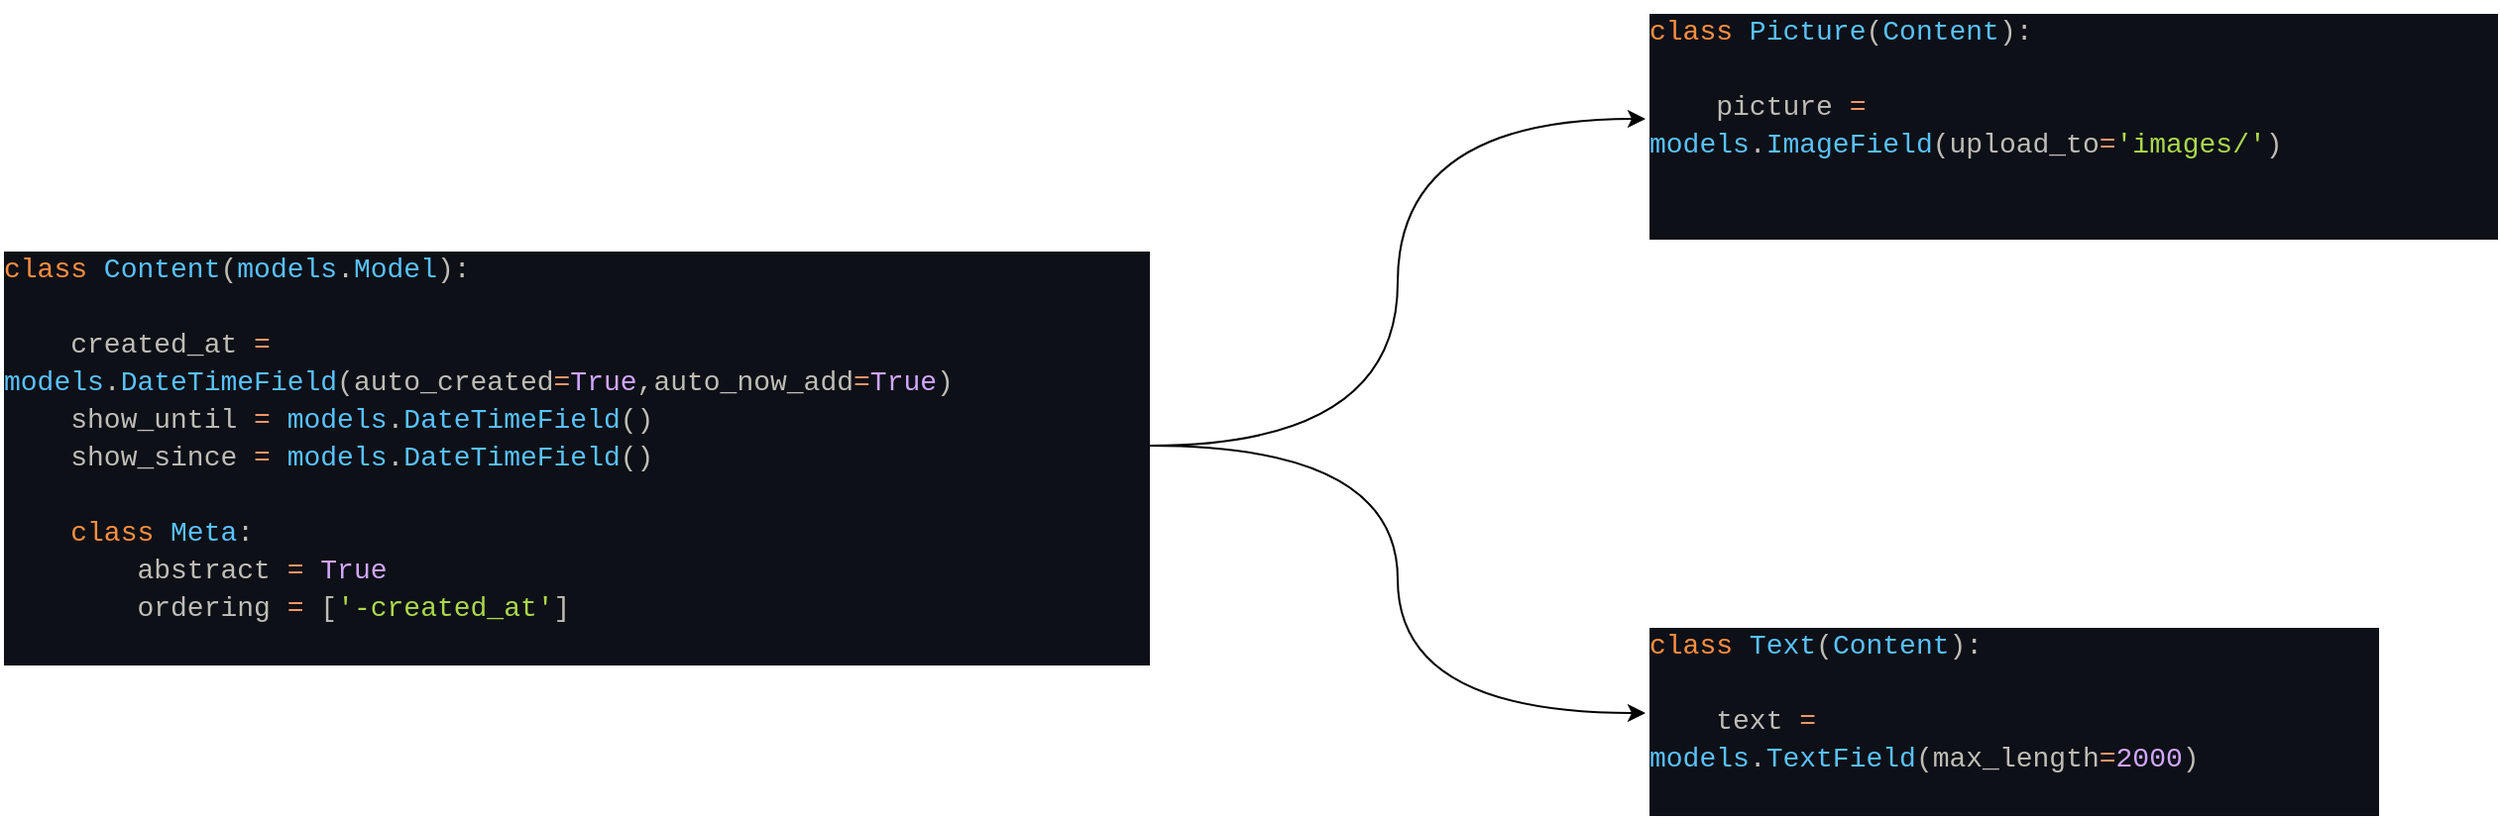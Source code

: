 <mxfile>
    <diagram id="4E5uwBaWZQzsXhgoa6fP" name="Page-1">
        <mxGraphModel dx="3170" dy="852" grid="1" gridSize="10" guides="1" tooltips="1" connect="1" arrows="1" fold="1" page="1" pageScale="1" pageWidth="850" pageHeight="1100" math="0" shadow="0">
            <root>
                <mxCell id="0"/>
                <mxCell id="1" parent="0"/>
                <mxCell id="12" style="edgeStyle=orthogonalEdgeStyle;curved=1;html=1;entryX=0;entryY=0.5;entryDx=0;entryDy=0;" edge="1" parent="1" source="4" target="5">
                    <mxGeometry relative="1" as="geometry"/>
                </mxCell>
                <mxCell id="13" style="edgeStyle=orthogonalEdgeStyle;curved=1;html=1;" edge="1" parent="1" source="4" target="6">
                    <mxGeometry relative="1" as="geometry"/>
                </mxCell>
                <mxCell id="4" value="&lt;div style=&quot;color: rgb(191, 189, 182); background-color: rgb(13, 16, 23); font-family: Consolas, &amp;quot;Courier New&amp;quot;, monospace; font-weight: normal; font-size: 14px; line-height: 19px;&quot;&gt;&lt;div&gt;&lt;span style=&quot;color: #ff8f40;&quot;&gt;class&lt;/span&gt;&lt;span style=&quot;color: #bfbdb6;&quot;&gt; &lt;/span&gt;&lt;span style=&quot;color: #59c2ff;&quot;&gt;Content&lt;/span&gt;&lt;span style=&quot;color: #bfbdb6;&quot;&gt;(&lt;/span&gt;&lt;span style=&quot;color: #59c2ff;&quot;&gt;models&lt;/span&gt;&lt;span style=&quot;color: #bfbdb6;&quot;&gt;.&lt;/span&gt;&lt;span style=&quot;color: #59c2ff;&quot;&gt;Model&lt;/span&gt;&lt;span style=&quot;color: #bfbdb6;&quot;&gt;):&lt;/span&gt;&lt;/div&gt;&lt;div&gt;&lt;span style=&quot;color: #bfbdb6;&quot;&gt;&amp;nbsp; &amp;nbsp; &lt;/span&gt;&lt;/div&gt;&lt;div&gt;&lt;span style=&quot;color: #bfbdb6;&quot;&gt;&amp;nbsp; &amp;nbsp; &lt;/span&gt;&lt;span style=&quot;color: #bfbdb6;&quot;&gt;created_at&lt;/span&gt;&lt;span style=&quot;color: #bfbdb6;&quot;&gt; &lt;/span&gt;&lt;span style=&quot;color: #f29668;&quot;&gt;=&lt;/span&gt;&lt;span style=&quot;color: #bfbdb6;&quot;&gt; &lt;/span&gt;&lt;span style=&quot;color: #59c2ff;&quot;&gt;models&lt;/span&gt;&lt;span style=&quot;color: #bfbdb6;&quot;&gt;.&lt;/span&gt;&lt;span style=&quot;color: #59c2ff;&quot;&gt;DateTimeField&lt;/span&gt;&lt;span style=&quot;color: #bfbdb6;&quot;&gt;(auto_created&lt;/span&gt;&lt;span style=&quot;color: #f29668;&quot;&gt;=&lt;/span&gt;&lt;span style=&quot;color: #d2a6ff;&quot;&gt;True&lt;/span&gt;&lt;span style=&quot;color: #bfbdb6;&quot;&gt;,&lt;/span&gt;&lt;span style=&quot;color: #bfbdb6;&quot;&gt;auto_now_add&lt;/span&gt;&lt;span style=&quot;color: #f29668;&quot;&gt;=&lt;/span&gt;&lt;span style=&quot;color: #d2a6ff;&quot;&gt;True&lt;/span&gt;&lt;span style=&quot;color: #bfbdb6;&quot;&gt;)&lt;/span&gt;&lt;/div&gt;&lt;div&gt;&lt;span style=&quot;color: #bfbdb6;&quot;&gt;&amp;nbsp; &amp;nbsp; &lt;/span&gt;&lt;span style=&quot;color: #bfbdb6;&quot;&gt;show_until&lt;/span&gt;&lt;span style=&quot;color: #bfbdb6;&quot;&gt; &lt;/span&gt;&lt;span style=&quot;color: #f29668;&quot;&gt;=&lt;/span&gt;&lt;span style=&quot;color: #bfbdb6;&quot;&gt; &lt;/span&gt;&lt;span style=&quot;color: #59c2ff;&quot;&gt;models&lt;/span&gt;&lt;span style=&quot;color: #bfbdb6;&quot;&gt;.&lt;/span&gt;&lt;span style=&quot;color: #59c2ff;&quot;&gt;DateTimeField&lt;/span&gt;&lt;span style=&quot;color: #bfbdb6;&quot;&gt;()&lt;/span&gt;&lt;/div&gt;&lt;div&gt;&lt;span style=&quot;color: #bfbdb6;&quot;&gt;&amp;nbsp; &amp;nbsp; &lt;/span&gt;&lt;span style=&quot;color: #bfbdb6;&quot;&gt;show_since&lt;/span&gt;&lt;span style=&quot;color: #bfbdb6;&quot;&gt; &lt;/span&gt;&lt;span style=&quot;color: #f29668;&quot;&gt;=&lt;/span&gt;&lt;span style=&quot;color: #bfbdb6;&quot;&gt; &lt;/span&gt;&lt;span style=&quot;color: #59c2ff;&quot;&gt;models&lt;/span&gt;&lt;span style=&quot;color: #bfbdb6;&quot;&gt;.&lt;/span&gt;&lt;span style=&quot;color: #59c2ff;&quot;&gt;DateTimeField&lt;/span&gt;&lt;span style=&quot;color: #bfbdb6;&quot;&gt;()&lt;/span&gt;&lt;/div&gt;&lt;div&gt;&lt;span style=&quot;color: #bfbdb6;&quot;&gt;&amp;nbsp; &amp;nbsp; &lt;/span&gt;&lt;/div&gt;&lt;div&gt;&lt;span style=&quot;color: #bfbdb6;&quot;&gt;&amp;nbsp; &amp;nbsp; &lt;/span&gt;&lt;span style=&quot;color: #ff8f40;&quot;&gt;class&lt;/span&gt;&lt;span style=&quot;color: #bfbdb6;&quot;&gt; &lt;/span&gt;&lt;span style=&quot;color: #59c2ff;&quot;&gt;Meta&lt;/span&gt;&lt;span style=&quot;color: #bfbdb6;&quot;&gt;:&lt;/span&gt;&lt;/div&gt;&lt;div&gt;&lt;span style=&quot;color: #bfbdb6;&quot;&gt;&amp;nbsp; &amp;nbsp; &amp;nbsp; &amp;nbsp; &lt;/span&gt;&lt;span style=&quot;color: #bfbdb6;&quot;&gt;abstract&lt;/span&gt;&lt;span style=&quot;color: #bfbdb6;&quot;&gt; &lt;/span&gt;&lt;span style=&quot;color: #f29668;&quot;&gt;=&lt;/span&gt;&lt;span style=&quot;color: #bfbdb6;&quot;&gt; &lt;/span&gt;&lt;span style=&quot;color: #d2a6ff;&quot;&gt;True&lt;/span&gt;&lt;/div&gt;&lt;div&gt;&lt;span style=&quot;color: #bfbdb6;&quot;&gt;&amp;nbsp; &amp;nbsp; &amp;nbsp; &amp;nbsp; &lt;/span&gt;&lt;span style=&quot;color: #bfbdb6;&quot;&gt;ordering&lt;/span&gt;&lt;span style=&quot;color: #bfbdb6;&quot;&gt; &lt;/span&gt;&lt;span style=&quot;color: #f29668;&quot;&gt;=&lt;/span&gt;&lt;span style=&quot;color: #bfbdb6;&quot;&gt; [&lt;/span&gt;&lt;span style=&quot;color: #aad94c;&quot;&gt;'-created_at'&lt;/span&gt;&lt;span style=&quot;color: #bfbdb6;&quot;&gt;]&lt;/span&gt;&lt;/div&gt;&lt;br&gt;&lt;/div&gt;" style="text;whiteSpace=wrap;html=1;" vertex="1" parent="1">
                    <mxGeometry x="-1680" y="200" width="580" height="210" as="geometry"/>
                </mxCell>
                <mxCell id="5" value="&lt;div style=&quot;color: rgb(191, 189, 182); background-color: rgb(13, 16, 23); font-family: Consolas, &amp;quot;Courier New&amp;quot;, monospace; font-weight: normal; font-size: 14px; line-height: 19px;&quot;&gt;&lt;div&gt;&lt;span style=&quot;color: #ff8f40;&quot;&gt;class&lt;/span&gt;&lt;span style=&quot;color: #bfbdb6;&quot;&gt; &lt;/span&gt;&lt;span style=&quot;color: #59c2ff;&quot;&gt;Picture&lt;/span&gt;&lt;span style=&quot;color: #bfbdb6;&quot;&gt;(&lt;/span&gt;&lt;span style=&quot;color: #59c2ff;&quot;&gt;Content&lt;/span&gt;&lt;span style=&quot;color: #bfbdb6;&quot;&gt;):&lt;/span&gt;&lt;/div&gt;&lt;br&gt;&lt;div&gt;&lt;span style=&quot;color: #bfbdb6;&quot;&gt;&amp;nbsp; &amp;nbsp; &lt;/span&gt;&lt;span style=&quot;color: #bfbdb6;&quot;&gt;picture&lt;/span&gt;&lt;span style=&quot;color: #bfbdb6;&quot;&gt; &lt;/span&gt;&lt;span style=&quot;color: #f29668;&quot;&gt;=&lt;/span&gt;&lt;span style=&quot;color: #bfbdb6;&quot;&gt; &lt;/span&gt;&lt;span style=&quot;color: #59c2ff;&quot;&gt;models&lt;/span&gt;&lt;span style=&quot;color: #bfbdb6;&quot;&gt;.&lt;/span&gt;&lt;span style=&quot;color: #59c2ff;&quot;&gt;ImageField&lt;/span&gt;&lt;span style=&quot;color: #bfbdb6;&quot;&gt;(upload_to&lt;/span&gt;&lt;span style=&quot;color: #f29668;&quot;&gt;=&lt;/span&gt;&lt;span style=&quot;color: #aad94c;&quot;&gt;'images/'&lt;/span&gt;&lt;span style=&quot;color: #bfbdb6;&quot;&gt;)&lt;/span&gt;&lt;/div&gt;&lt;br&gt;&lt;div&gt;&lt;span style=&quot;color: #bfbdb6;&quot;&gt;&amp;nbsp; &amp;nbsp; &lt;/span&gt;&lt;/div&gt;&lt;/div&gt;" style="text;whiteSpace=wrap;html=1;" vertex="1" parent="1">
                    <mxGeometry x="-850" y="80" width="430" height="120" as="geometry"/>
                </mxCell>
                <mxCell id="6" value="&lt;div style=&quot;color: rgb(191, 189, 182); background-color: rgb(13, 16, 23); font-family: Consolas, &amp;quot;Courier New&amp;quot;, monospace; font-weight: normal; font-size: 14px; line-height: 19px;&quot;&gt;&lt;div&gt;&lt;span style=&quot;color: #ff8f40;&quot;&gt;class&lt;/span&gt;&lt;span style=&quot;color: #bfbdb6;&quot;&gt; &lt;/span&gt;&lt;span style=&quot;color: #59c2ff;&quot;&gt;Text&lt;/span&gt;&lt;span style=&quot;color: #bfbdb6;&quot;&gt;(&lt;/span&gt;&lt;span style=&quot;color: #59c2ff;&quot;&gt;Content&lt;/span&gt;&lt;span style=&quot;color: #bfbdb6;&quot;&gt;):&lt;/span&gt;&lt;/div&gt;&lt;br&gt;&lt;div&gt;&lt;span style=&quot;color: #bfbdb6;&quot;&gt;&amp;nbsp; &amp;nbsp; &lt;/span&gt;&lt;span style=&quot;color: #bfbdb6;&quot;&gt;text&lt;/span&gt;&lt;span style=&quot;color: #bfbdb6;&quot;&gt; &lt;/span&gt;&lt;span style=&quot;color: #f29668;&quot;&gt;=&lt;/span&gt;&lt;span style=&quot;color: #bfbdb6;&quot;&gt; &lt;/span&gt;&lt;span style=&quot;color: #59c2ff;&quot;&gt;models&lt;/span&gt;&lt;span style=&quot;color: #bfbdb6;&quot;&gt;.&lt;/span&gt;&lt;span style=&quot;color: #59c2ff;&quot;&gt;TextField&lt;/span&gt;&lt;span style=&quot;color: #bfbdb6;&quot;&gt;(max_length&lt;/span&gt;&lt;span style=&quot;color: #f29668;&quot;&gt;=&lt;/span&gt;&lt;span style=&quot;color: #d2a6ff;&quot;&gt;2000&lt;/span&gt;&lt;span style=&quot;color: #bfbdb6;&quot;&gt;)&lt;/span&gt;&lt;/div&gt;&lt;br&gt;&lt;/div&gt;" style="text;whiteSpace=wrap;html=1;" vertex="1" parent="1">
                    <mxGeometry x="-850" y="390" width="370" height="100" as="geometry"/>
                </mxCell>
            </root>
        </mxGraphModel>
    </diagram>
</mxfile>